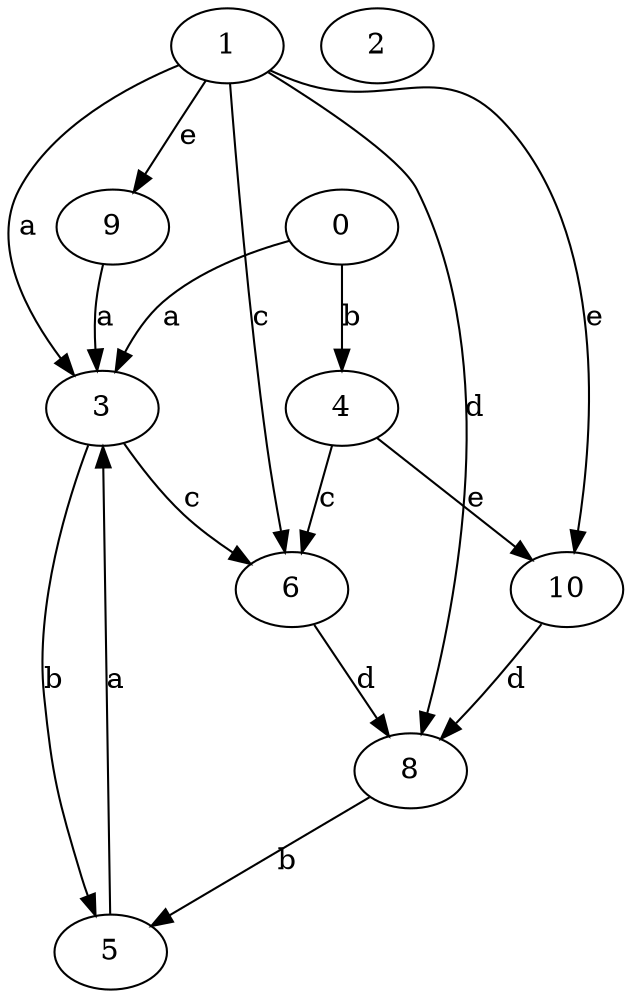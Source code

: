 strict digraph  {
3;
4;
0;
5;
1;
6;
8;
2;
9;
10;
3 -> 5  [label=b];
3 -> 6  [label=c];
4 -> 6  [label=c];
4 -> 10  [label=e];
0 -> 3  [label=a];
0 -> 4  [label=b];
5 -> 3  [label=a];
1 -> 3  [label=a];
1 -> 6  [label=c];
1 -> 8  [label=d];
1 -> 9  [label=e];
1 -> 10  [label=e];
6 -> 8  [label=d];
8 -> 5  [label=b];
9 -> 3  [label=a];
10 -> 8  [label=d];
}
